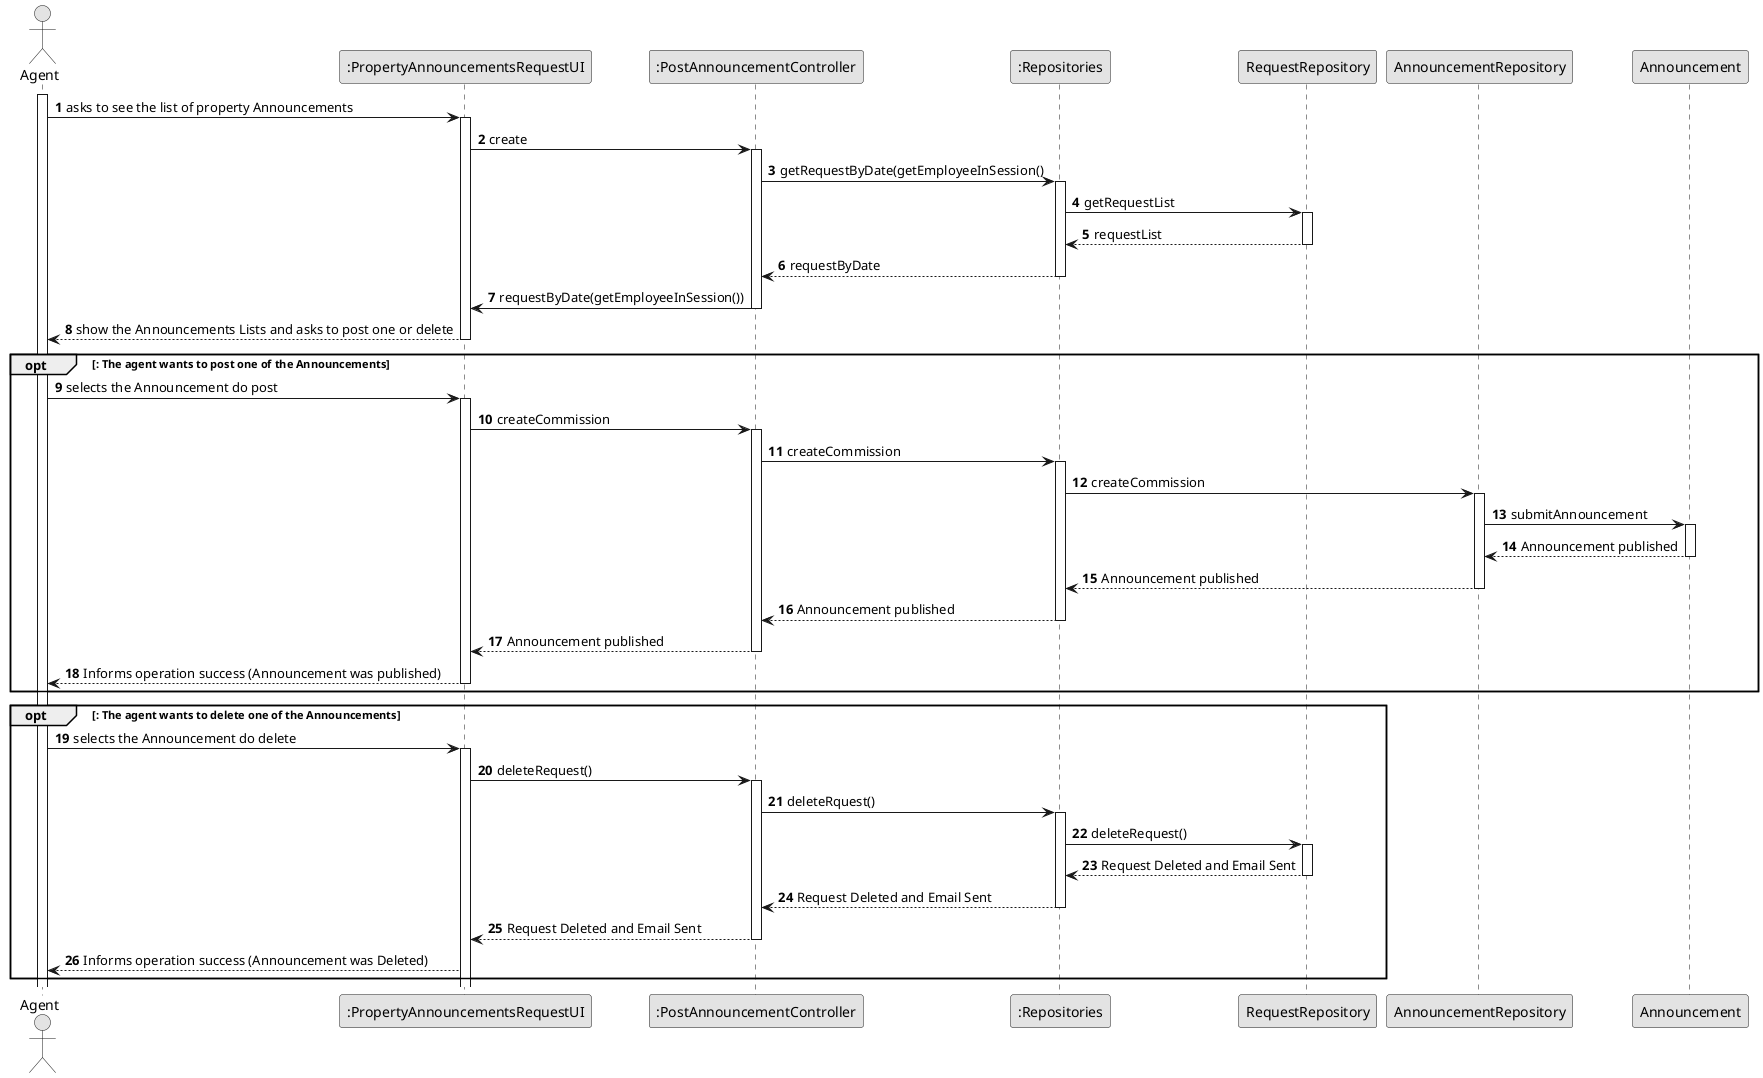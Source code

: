 @startuml
skinparam monochrome true
skinparam packageStyle rectangle
skinparam shadowing false

autonumber

'hide footbox
actor "Agent" as AGN
participant ":PropertyAnnouncementsRequestUI" as UI
participant ":PostAnnouncementController" as CTRL
participant ":Repositories" as RE
participant "RequestRepository" as RRE
participant "AnnouncementRepository" as ARE
participant "Announcement" as ANN
activate AGN

AGN -> UI : asks to see the list of property Announcements
activate UI

UI -> CTRL : create
activate CTRL

CTRL -> RE : getRequestByDate(getEmployeeInSession()
activate RE

RE -> RRE : getRequestList
activate RRE



RRE --> RE :requestList
deactivate RRE

RE --> CTRL : requestByDate
deactivate RE

CTRL -> UI : requestByDate(getEmployeeInSession())
deactivate CTRL

UI --> AGN : show the Announcements Lists and asks to post one or delete
deactivate UI

opt : The agent wants to post one of the Announcements

AGN -> UI : selects the Announcement do post
activate UI

UI -> CTRL : createCommission
activate CTRL

CTRL -> RE : createCommission
activate RE

RE -> ARE : createCommission
activate ARE

ARE -> ANN : submitAnnouncement
activate ANN

ANN --> ARE : Announcement published
deactivate ANN

ARE --> RE : Announcement published
deactivate ARE

RE --> CTRL : Announcement published
deactivate RE

CTRL --> UI : Announcement published
deactivate CTRL

UI --> AGN : Informs operation success (Announcement was published)
deactivate UI
end

opt : The agent wants to delete one of the Announcements

AGN -> UI : selects the Announcement do delete
activate UI

UI -> CTRL : deleteRequest()
activate CTRL

CTRL -> RE : deleteRquest()
activate RE

RE -> RRE : deleteRequest()
activate RRE

RRE --> RE : Request Deleted and Email Sent
deactivate RRE

RE --> CTRL : Request Deleted and Email Sent
deactivate RE

CTRL --> UI : Request Deleted and Email Sent
deactivate CTRL

UI --> AGN : Informs operation success (Announcement was Deleted)
end
@enduml